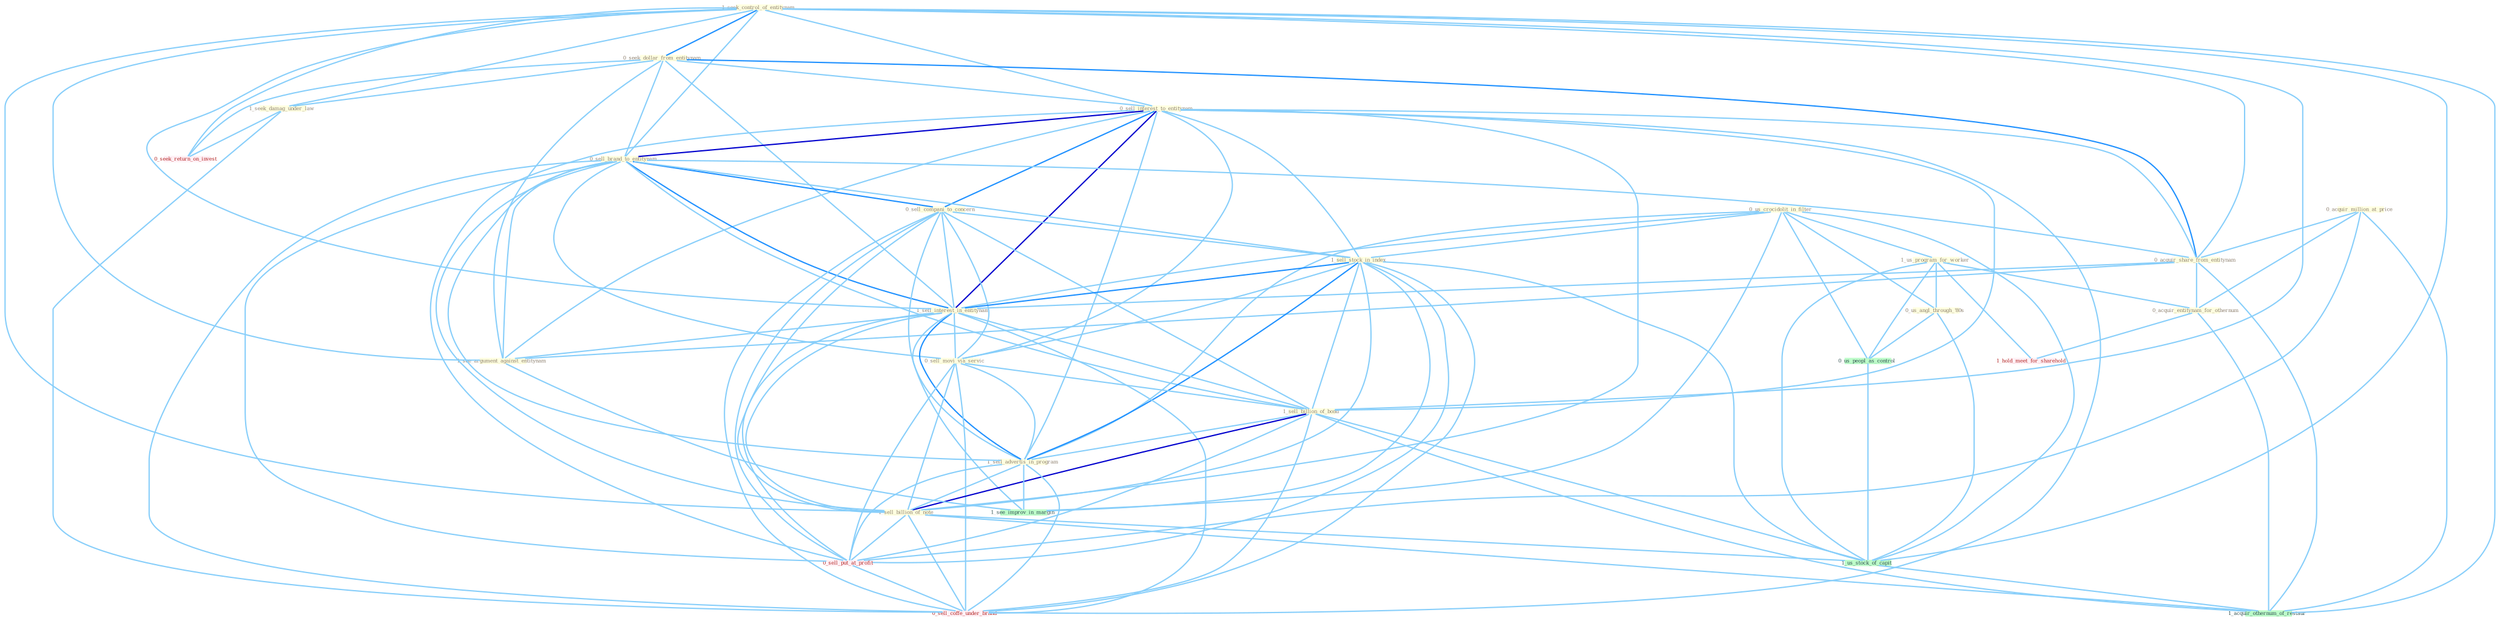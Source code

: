 Graph G{ 
    node
    [shape=polygon,style=filled,width=.5,height=.06,color="#BDFCC9",fixedsize=true,fontsize=4,
    fontcolor="#2f4f4f"];
    {node
    [color="#ffffe0", fontcolor="#8b7d6b"] "1_seek_control_of_entitynam " "0_acquir_million_at_price " "0_us_crocidolit_in_filter " "0_seek_dollar_from_entitynam " "0_sell_interest_to_entitynam " "0_sell_brand_to_entitynam " "0_sell_compani_to_concern " "0_acquir_share_from_entitynam " "1_us_program_for_worker " "0_us_angl_through_'80s " "0_acquir_entitynam_for_othernum " "1_sell_stock_in_index " "1_sell_interest_in_entitynam " "0_sell_movi_via_servic " "1_sell_billion_of_bond " "1_sell_advertis_in_program " "1_see_argument_against_entitynam " "1_seek_damag_under_law " "1_sell_billion_of_note "}
{node [color="#fff0f5", fontcolor="#b22222"] "0_sell_put_at_profit " "0_seek_return_on_invest " "0_sell_coffe_under_brand " "1_hold_meet_for_sharehold "}
edge [color="#B0E2FF"];

	"1_seek_control_of_entitynam " -- "0_seek_dollar_from_entitynam " [w="2", color="#1e90ff" , len=0.8];
	"1_seek_control_of_entitynam " -- "0_sell_interest_to_entitynam " [w="1", color="#87cefa" ];
	"1_seek_control_of_entitynam " -- "0_sell_brand_to_entitynam " [w="1", color="#87cefa" ];
	"1_seek_control_of_entitynam " -- "0_acquir_share_from_entitynam " [w="1", color="#87cefa" ];
	"1_seek_control_of_entitynam " -- "1_sell_interest_in_entitynam " [w="1", color="#87cefa" ];
	"1_seek_control_of_entitynam " -- "1_sell_billion_of_bond " [w="1", color="#87cefa" ];
	"1_seek_control_of_entitynam " -- "1_see_argument_against_entitynam " [w="1", color="#87cefa" ];
	"1_seek_control_of_entitynam " -- "1_seek_damag_under_law " [w="1", color="#87cefa" ];
	"1_seek_control_of_entitynam " -- "1_sell_billion_of_note " [w="1", color="#87cefa" ];
	"1_seek_control_of_entitynam " -- "0_seek_return_on_invest " [w="1", color="#87cefa" ];
	"1_seek_control_of_entitynam " -- "1_us_stock_of_capit " [w="1", color="#87cefa" ];
	"1_seek_control_of_entitynam " -- "1_acquir_othernum_of_restaur " [w="1", color="#87cefa" ];
	"0_acquir_million_at_price " -- "0_acquir_share_from_entitynam " [w="1", color="#87cefa" ];
	"0_acquir_million_at_price " -- "0_acquir_entitynam_for_othernum " [w="1", color="#87cefa" ];
	"0_acquir_million_at_price " -- "0_sell_put_at_profit " [w="1", color="#87cefa" ];
	"0_acquir_million_at_price " -- "1_acquir_othernum_of_restaur " [w="1", color="#87cefa" ];
	"0_us_crocidolit_in_filter " -- "1_us_program_for_worker " [w="1", color="#87cefa" ];
	"0_us_crocidolit_in_filter " -- "0_us_angl_through_'80s " [w="1", color="#87cefa" ];
	"0_us_crocidolit_in_filter " -- "1_sell_stock_in_index " [w="1", color="#87cefa" ];
	"0_us_crocidolit_in_filter " -- "1_sell_interest_in_entitynam " [w="1", color="#87cefa" ];
	"0_us_crocidolit_in_filter " -- "1_sell_advertis_in_program " [w="1", color="#87cefa" ];
	"0_us_crocidolit_in_filter " -- "0_us_peopl_as_control " [w="1", color="#87cefa" ];
	"0_us_crocidolit_in_filter " -- "1_us_stock_of_capit " [w="1", color="#87cefa" ];
	"0_us_crocidolit_in_filter " -- "1_see_improv_in_margin " [w="1", color="#87cefa" ];
	"0_seek_dollar_from_entitynam " -- "0_sell_interest_to_entitynam " [w="1", color="#87cefa" ];
	"0_seek_dollar_from_entitynam " -- "0_sell_brand_to_entitynam " [w="1", color="#87cefa" ];
	"0_seek_dollar_from_entitynam " -- "0_acquir_share_from_entitynam " [w="2", color="#1e90ff" , len=0.8];
	"0_seek_dollar_from_entitynam " -- "1_sell_interest_in_entitynam " [w="1", color="#87cefa" ];
	"0_seek_dollar_from_entitynam " -- "1_see_argument_against_entitynam " [w="1", color="#87cefa" ];
	"0_seek_dollar_from_entitynam " -- "1_seek_damag_under_law " [w="1", color="#87cefa" ];
	"0_seek_dollar_from_entitynam " -- "0_seek_return_on_invest " [w="1", color="#87cefa" ];
	"0_sell_interest_to_entitynam " -- "0_sell_brand_to_entitynam " [w="3", color="#0000cd" , len=0.6];
	"0_sell_interest_to_entitynam " -- "0_sell_compani_to_concern " [w="2", color="#1e90ff" , len=0.8];
	"0_sell_interest_to_entitynam " -- "0_acquir_share_from_entitynam " [w="1", color="#87cefa" ];
	"0_sell_interest_to_entitynam " -- "1_sell_stock_in_index " [w="1", color="#87cefa" ];
	"0_sell_interest_to_entitynam " -- "1_sell_interest_in_entitynam " [w="3", color="#0000cd" , len=0.6];
	"0_sell_interest_to_entitynam " -- "0_sell_movi_via_servic " [w="1", color="#87cefa" ];
	"0_sell_interest_to_entitynam " -- "1_sell_billion_of_bond " [w="1", color="#87cefa" ];
	"0_sell_interest_to_entitynam " -- "1_sell_advertis_in_program " [w="1", color="#87cefa" ];
	"0_sell_interest_to_entitynam " -- "1_see_argument_against_entitynam " [w="1", color="#87cefa" ];
	"0_sell_interest_to_entitynam " -- "1_sell_billion_of_note " [w="1", color="#87cefa" ];
	"0_sell_interest_to_entitynam " -- "0_sell_put_at_profit " [w="1", color="#87cefa" ];
	"0_sell_interest_to_entitynam " -- "0_sell_coffe_under_brand " [w="1", color="#87cefa" ];
	"0_sell_brand_to_entitynam " -- "0_sell_compani_to_concern " [w="2", color="#1e90ff" , len=0.8];
	"0_sell_brand_to_entitynam " -- "0_acquir_share_from_entitynam " [w="1", color="#87cefa" ];
	"0_sell_brand_to_entitynam " -- "1_sell_stock_in_index " [w="1", color="#87cefa" ];
	"0_sell_brand_to_entitynam " -- "1_sell_interest_in_entitynam " [w="2", color="#1e90ff" , len=0.8];
	"0_sell_brand_to_entitynam " -- "0_sell_movi_via_servic " [w="1", color="#87cefa" ];
	"0_sell_brand_to_entitynam " -- "1_sell_billion_of_bond " [w="1", color="#87cefa" ];
	"0_sell_brand_to_entitynam " -- "1_sell_advertis_in_program " [w="1", color="#87cefa" ];
	"0_sell_brand_to_entitynam " -- "1_see_argument_against_entitynam " [w="1", color="#87cefa" ];
	"0_sell_brand_to_entitynam " -- "1_sell_billion_of_note " [w="1", color="#87cefa" ];
	"0_sell_brand_to_entitynam " -- "0_sell_put_at_profit " [w="1", color="#87cefa" ];
	"0_sell_brand_to_entitynam " -- "0_sell_coffe_under_brand " [w="1", color="#87cefa" ];
	"0_sell_compani_to_concern " -- "1_sell_stock_in_index " [w="1", color="#87cefa" ];
	"0_sell_compani_to_concern " -- "1_sell_interest_in_entitynam " [w="1", color="#87cefa" ];
	"0_sell_compani_to_concern " -- "0_sell_movi_via_servic " [w="1", color="#87cefa" ];
	"0_sell_compani_to_concern " -- "1_sell_billion_of_bond " [w="1", color="#87cefa" ];
	"0_sell_compani_to_concern " -- "1_sell_advertis_in_program " [w="1", color="#87cefa" ];
	"0_sell_compani_to_concern " -- "1_sell_billion_of_note " [w="1", color="#87cefa" ];
	"0_sell_compani_to_concern " -- "0_sell_put_at_profit " [w="1", color="#87cefa" ];
	"0_sell_compani_to_concern " -- "0_sell_coffe_under_brand " [w="1", color="#87cefa" ];
	"0_acquir_share_from_entitynam " -- "0_acquir_entitynam_for_othernum " [w="1", color="#87cefa" ];
	"0_acquir_share_from_entitynam " -- "1_sell_interest_in_entitynam " [w="1", color="#87cefa" ];
	"0_acquir_share_from_entitynam " -- "1_see_argument_against_entitynam " [w="1", color="#87cefa" ];
	"0_acquir_share_from_entitynam " -- "1_acquir_othernum_of_restaur " [w="1", color="#87cefa" ];
	"1_us_program_for_worker " -- "0_us_angl_through_'80s " [w="1", color="#87cefa" ];
	"1_us_program_for_worker " -- "0_acquir_entitynam_for_othernum " [w="1", color="#87cefa" ];
	"1_us_program_for_worker " -- "0_us_peopl_as_control " [w="1", color="#87cefa" ];
	"1_us_program_for_worker " -- "1_us_stock_of_capit " [w="1", color="#87cefa" ];
	"1_us_program_for_worker " -- "1_hold_meet_for_sharehold " [w="1", color="#87cefa" ];
	"0_us_angl_through_'80s " -- "0_us_peopl_as_control " [w="1", color="#87cefa" ];
	"0_us_angl_through_'80s " -- "1_us_stock_of_capit " [w="1", color="#87cefa" ];
	"0_acquir_entitynam_for_othernum " -- "1_hold_meet_for_sharehold " [w="1", color="#87cefa" ];
	"0_acquir_entitynam_for_othernum " -- "1_acquir_othernum_of_restaur " [w="1", color="#87cefa" ];
	"1_sell_stock_in_index " -- "1_sell_interest_in_entitynam " [w="2", color="#1e90ff" , len=0.8];
	"1_sell_stock_in_index " -- "0_sell_movi_via_servic " [w="1", color="#87cefa" ];
	"1_sell_stock_in_index " -- "1_sell_billion_of_bond " [w="1", color="#87cefa" ];
	"1_sell_stock_in_index " -- "1_sell_advertis_in_program " [w="2", color="#1e90ff" , len=0.8];
	"1_sell_stock_in_index " -- "1_sell_billion_of_note " [w="1", color="#87cefa" ];
	"1_sell_stock_in_index " -- "0_sell_put_at_profit " [w="1", color="#87cefa" ];
	"1_sell_stock_in_index " -- "1_us_stock_of_capit " [w="1", color="#87cefa" ];
	"1_sell_stock_in_index " -- "1_see_improv_in_margin " [w="1", color="#87cefa" ];
	"1_sell_stock_in_index " -- "0_sell_coffe_under_brand " [w="1", color="#87cefa" ];
	"1_sell_interest_in_entitynam " -- "0_sell_movi_via_servic " [w="1", color="#87cefa" ];
	"1_sell_interest_in_entitynam " -- "1_sell_billion_of_bond " [w="1", color="#87cefa" ];
	"1_sell_interest_in_entitynam " -- "1_sell_advertis_in_program " [w="2", color="#1e90ff" , len=0.8];
	"1_sell_interest_in_entitynam " -- "1_see_argument_against_entitynam " [w="1", color="#87cefa" ];
	"1_sell_interest_in_entitynam " -- "1_sell_billion_of_note " [w="1", color="#87cefa" ];
	"1_sell_interest_in_entitynam " -- "0_sell_put_at_profit " [w="1", color="#87cefa" ];
	"1_sell_interest_in_entitynam " -- "1_see_improv_in_margin " [w="1", color="#87cefa" ];
	"1_sell_interest_in_entitynam " -- "0_sell_coffe_under_brand " [w="1", color="#87cefa" ];
	"0_sell_movi_via_servic " -- "1_sell_billion_of_bond " [w="1", color="#87cefa" ];
	"0_sell_movi_via_servic " -- "1_sell_advertis_in_program " [w="1", color="#87cefa" ];
	"0_sell_movi_via_servic " -- "1_sell_billion_of_note " [w="1", color="#87cefa" ];
	"0_sell_movi_via_servic " -- "0_sell_put_at_profit " [w="1", color="#87cefa" ];
	"0_sell_movi_via_servic " -- "0_sell_coffe_under_brand " [w="1", color="#87cefa" ];
	"1_sell_billion_of_bond " -- "1_sell_advertis_in_program " [w="1", color="#87cefa" ];
	"1_sell_billion_of_bond " -- "1_sell_billion_of_note " [w="3", color="#0000cd" , len=0.6];
	"1_sell_billion_of_bond " -- "0_sell_put_at_profit " [w="1", color="#87cefa" ];
	"1_sell_billion_of_bond " -- "1_us_stock_of_capit " [w="1", color="#87cefa" ];
	"1_sell_billion_of_bond " -- "0_sell_coffe_under_brand " [w="1", color="#87cefa" ];
	"1_sell_billion_of_bond " -- "1_acquir_othernum_of_restaur " [w="1", color="#87cefa" ];
	"1_sell_advertis_in_program " -- "1_sell_billion_of_note " [w="1", color="#87cefa" ];
	"1_sell_advertis_in_program " -- "0_sell_put_at_profit " [w="1", color="#87cefa" ];
	"1_sell_advertis_in_program " -- "1_see_improv_in_margin " [w="1", color="#87cefa" ];
	"1_sell_advertis_in_program " -- "0_sell_coffe_under_brand " [w="1", color="#87cefa" ];
	"1_see_argument_against_entitynam " -- "1_see_improv_in_margin " [w="1", color="#87cefa" ];
	"1_seek_damag_under_law " -- "0_seek_return_on_invest " [w="1", color="#87cefa" ];
	"1_seek_damag_under_law " -- "0_sell_coffe_under_brand " [w="1", color="#87cefa" ];
	"1_sell_billion_of_note " -- "0_sell_put_at_profit " [w="1", color="#87cefa" ];
	"1_sell_billion_of_note " -- "1_us_stock_of_capit " [w="1", color="#87cefa" ];
	"1_sell_billion_of_note " -- "0_sell_coffe_under_brand " [w="1", color="#87cefa" ];
	"1_sell_billion_of_note " -- "1_acquir_othernum_of_restaur " [w="1", color="#87cefa" ];
	"0_us_peopl_as_control " -- "1_us_stock_of_capit " [w="1", color="#87cefa" ];
	"0_sell_put_at_profit " -- "0_sell_coffe_under_brand " [w="1", color="#87cefa" ];
	"1_us_stock_of_capit " -- "1_acquir_othernum_of_restaur " [w="1", color="#87cefa" ];
}